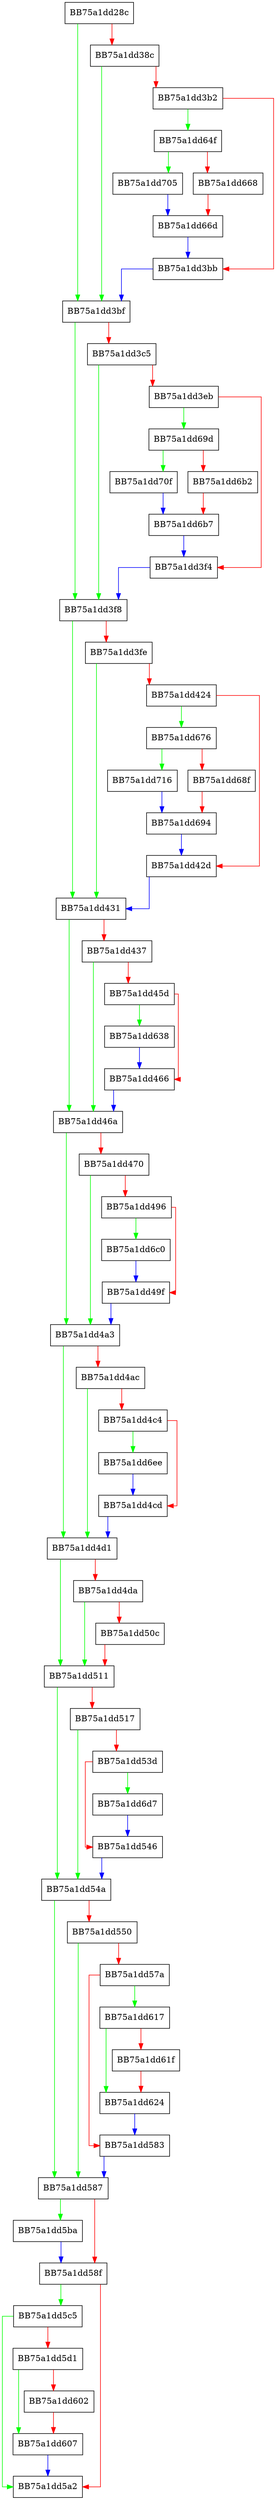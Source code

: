 digraph CPkcs6Certificate {
  node [shape="box"];
  graph [splines=ortho];
  BB75a1dd28c -> BB75a1dd3bf [color="green"];
  BB75a1dd28c -> BB75a1dd38c [color="red"];
  BB75a1dd38c -> BB75a1dd3bf [color="green"];
  BB75a1dd38c -> BB75a1dd3b2 [color="red"];
  BB75a1dd3b2 -> BB75a1dd64f [color="green"];
  BB75a1dd3b2 -> BB75a1dd3bb [color="red"];
  BB75a1dd3bb -> BB75a1dd3bf [color="blue"];
  BB75a1dd3bf -> BB75a1dd3f8 [color="green"];
  BB75a1dd3bf -> BB75a1dd3c5 [color="red"];
  BB75a1dd3c5 -> BB75a1dd3f8 [color="green"];
  BB75a1dd3c5 -> BB75a1dd3eb [color="red"];
  BB75a1dd3eb -> BB75a1dd69d [color="green"];
  BB75a1dd3eb -> BB75a1dd3f4 [color="red"];
  BB75a1dd3f4 -> BB75a1dd3f8 [color="blue"];
  BB75a1dd3f8 -> BB75a1dd431 [color="green"];
  BB75a1dd3f8 -> BB75a1dd3fe [color="red"];
  BB75a1dd3fe -> BB75a1dd431 [color="green"];
  BB75a1dd3fe -> BB75a1dd424 [color="red"];
  BB75a1dd424 -> BB75a1dd676 [color="green"];
  BB75a1dd424 -> BB75a1dd42d [color="red"];
  BB75a1dd42d -> BB75a1dd431 [color="blue"];
  BB75a1dd431 -> BB75a1dd46a [color="green"];
  BB75a1dd431 -> BB75a1dd437 [color="red"];
  BB75a1dd437 -> BB75a1dd46a [color="green"];
  BB75a1dd437 -> BB75a1dd45d [color="red"];
  BB75a1dd45d -> BB75a1dd638 [color="green"];
  BB75a1dd45d -> BB75a1dd466 [color="red"];
  BB75a1dd466 -> BB75a1dd46a [color="blue"];
  BB75a1dd46a -> BB75a1dd4a3 [color="green"];
  BB75a1dd46a -> BB75a1dd470 [color="red"];
  BB75a1dd470 -> BB75a1dd4a3 [color="green"];
  BB75a1dd470 -> BB75a1dd496 [color="red"];
  BB75a1dd496 -> BB75a1dd6c0 [color="green"];
  BB75a1dd496 -> BB75a1dd49f [color="red"];
  BB75a1dd49f -> BB75a1dd4a3 [color="blue"];
  BB75a1dd4a3 -> BB75a1dd4d1 [color="green"];
  BB75a1dd4a3 -> BB75a1dd4ac [color="red"];
  BB75a1dd4ac -> BB75a1dd4d1 [color="green"];
  BB75a1dd4ac -> BB75a1dd4c4 [color="red"];
  BB75a1dd4c4 -> BB75a1dd6ee [color="green"];
  BB75a1dd4c4 -> BB75a1dd4cd [color="red"];
  BB75a1dd4cd -> BB75a1dd4d1 [color="blue"];
  BB75a1dd4d1 -> BB75a1dd511 [color="green"];
  BB75a1dd4d1 -> BB75a1dd4da [color="red"];
  BB75a1dd4da -> BB75a1dd511 [color="green"];
  BB75a1dd4da -> BB75a1dd50c [color="red"];
  BB75a1dd50c -> BB75a1dd511 [color="red"];
  BB75a1dd511 -> BB75a1dd54a [color="green"];
  BB75a1dd511 -> BB75a1dd517 [color="red"];
  BB75a1dd517 -> BB75a1dd54a [color="green"];
  BB75a1dd517 -> BB75a1dd53d [color="red"];
  BB75a1dd53d -> BB75a1dd6d7 [color="green"];
  BB75a1dd53d -> BB75a1dd546 [color="red"];
  BB75a1dd546 -> BB75a1dd54a [color="blue"];
  BB75a1dd54a -> BB75a1dd587 [color="green"];
  BB75a1dd54a -> BB75a1dd550 [color="red"];
  BB75a1dd550 -> BB75a1dd587 [color="green"];
  BB75a1dd550 -> BB75a1dd57a [color="red"];
  BB75a1dd57a -> BB75a1dd617 [color="green"];
  BB75a1dd57a -> BB75a1dd583 [color="red"];
  BB75a1dd583 -> BB75a1dd587 [color="blue"];
  BB75a1dd587 -> BB75a1dd5ba [color="green"];
  BB75a1dd587 -> BB75a1dd58f [color="red"];
  BB75a1dd58f -> BB75a1dd5c5 [color="green"];
  BB75a1dd58f -> BB75a1dd5a2 [color="red"];
  BB75a1dd5ba -> BB75a1dd58f [color="blue"];
  BB75a1dd5c5 -> BB75a1dd5a2 [color="green"];
  BB75a1dd5c5 -> BB75a1dd5d1 [color="red"];
  BB75a1dd5d1 -> BB75a1dd607 [color="green"];
  BB75a1dd5d1 -> BB75a1dd602 [color="red"];
  BB75a1dd602 -> BB75a1dd607 [color="red"];
  BB75a1dd607 -> BB75a1dd5a2 [color="blue"];
  BB75a1dd617 -> BB75a1dd624 [color="green"];
  BB75a1dd617 -> BB75a1dd61f [color="red"];
  BB75a1dd61f -> BB75a1dd624 [color="red"];
  BB75a1dd624 -> BB75a1dd583 [color="blue"];
  BB75a1dd638 -> BB75a1dd466 [color="blue"];
  BB75a1dd64f -> BB75a1dd705 [color="green"];
  BB75a1dd64f -> BB75a1dd668 [color="red"];
  BB75a1dd668 -> BB75a1dd66d [color="red"];
  BB75a1dd66d -> BB75a1dd3bb [color="blue"];
  BB75a1dd676 -> BB75a1dd716 [color="green"];
  BB75a1dd676 -> BB75a1dd68f [color="red"];
  BB75a1dd68f -> BB75a1dd694 [color="red"];
  BB75a1dd694 -> BB75a1dd42d [color="blue"];
  BB75a1dd69d -> BB75a1dd70f [color="green"];
  BB75a1dd69d -> BB75a1dd6b2 [color="red"];
  BB75a1dd6b2 -> BB75a1dd6b7 [color="red"];
  BB75a1dd6b7 -> BB75a1dd3f4 [color="blue"];
  BB75a1dd6c0 -> BB75a1dd49f [color="blue"];
  BB75a1dd6d7 -> BB75a1dd546 [color="blue"];
  BB75a1dd6ee -> BB75a1dd4cd [color="blue"];
  BB75a1dd705 -> BB75a1dd66d [color="blue"];
  BB75a1dd70f -> BB75a1dd6b7 [color="blue"];
  BB75a1dd716 -> BB75a1dd694 [color="blue"];
}